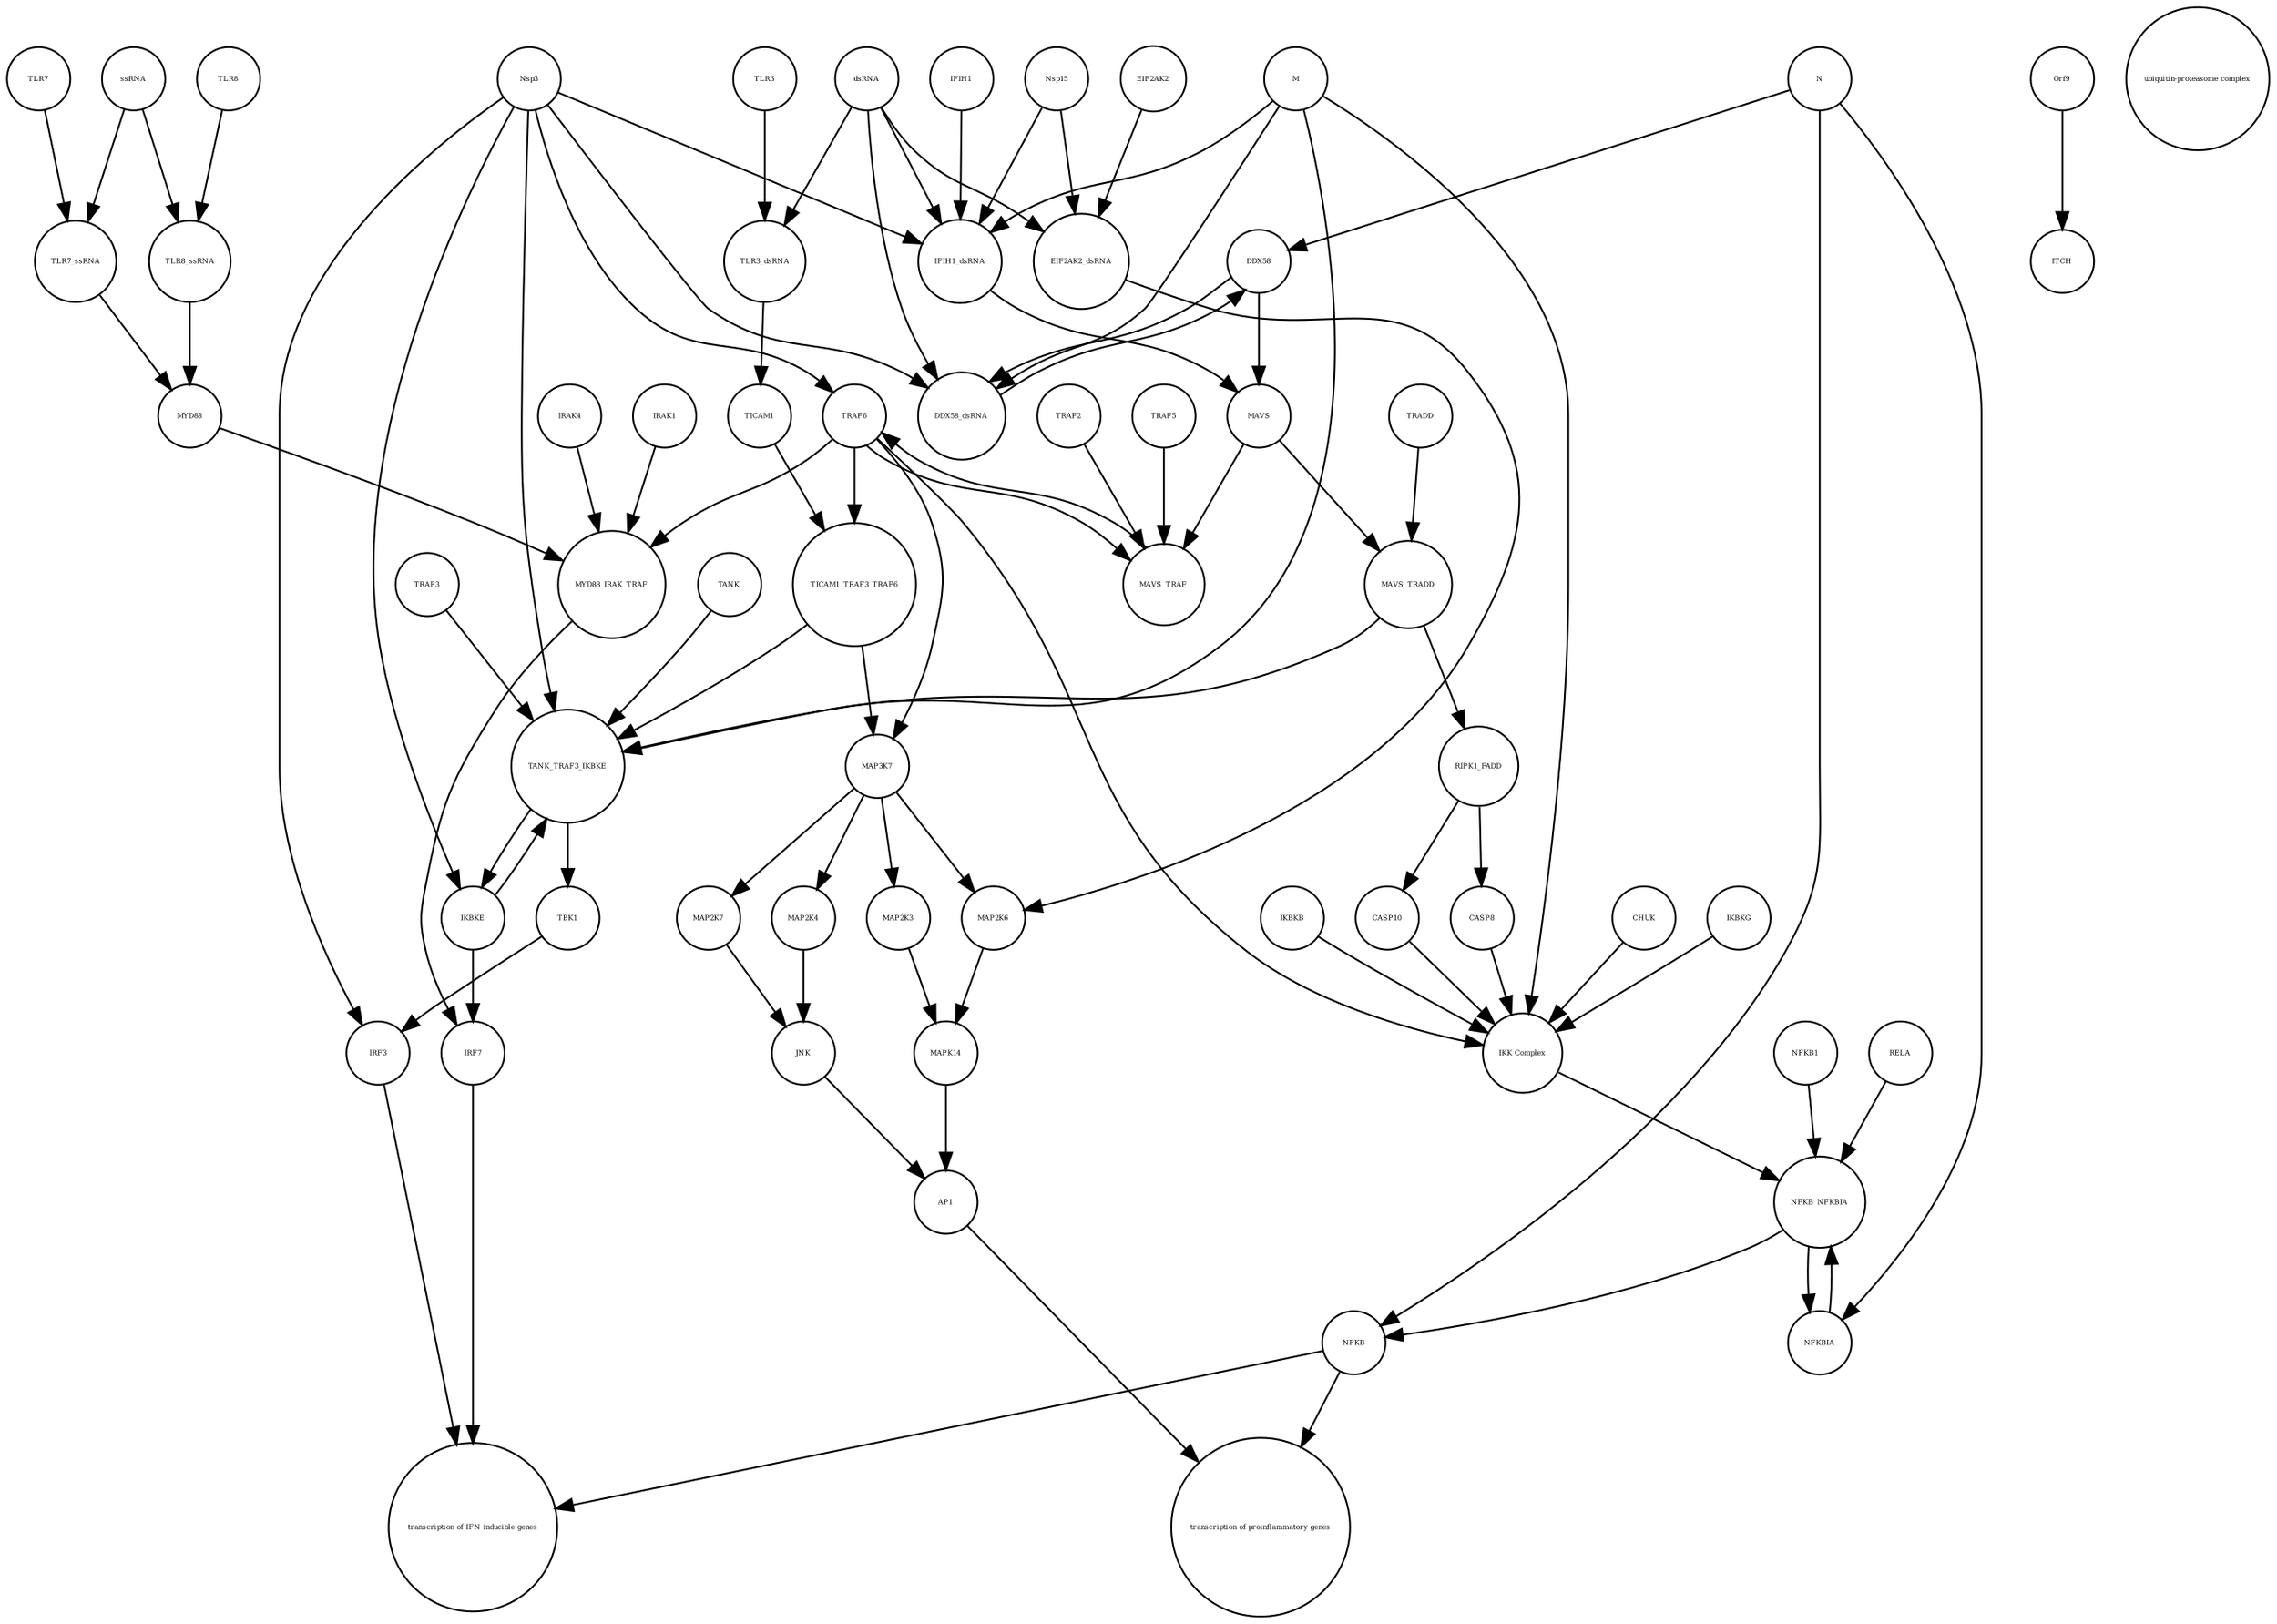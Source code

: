 strict digraph  {
TICAM1_TRAF3_TRAF6 [annotation="", bipartite=0, cls=complex, fontsize=4, label=TICAM1_TRAF3_TRAF6, shape=circle];
MAP3K7 [annotation="", bipartite=0, cls=macromolecule, fontsize=4, label=MAP3K7, shape=circle];
IRF7 [annotation=urn_miriam_hgnc_6122, bipartite=0, cls="macromolecule multimer", fontsize=4, label=IRF7, shape=circle];
"transcription of IFN inducible genes" [annotation="", bipartite=0, cls=phenotype, fontsize=4, label="transcription of IFN inducible genes", shape=circle];
AP1 [annotation="", bipartite=0, cls=complex, fontsize=4, label=AP1, shape=circle];
"transcription of proinflammatory genes" [annotation="", bipartite=0, cls=phenotype, fontsize=4, label="transcription of proinflammatory genes", shape=circle];
NFKB [annotation="", bipartite=0, cls=complex, fontsize=4, label=NFKB, shape=circle];
IRF3 [annotation=urn_miriam_hgnc_6118, bipartite=0, cls=macromolecule, fontsize=4, label=IRF3, shape=circle];
DDX58_dsRNA [annotation="", bipartite=0, cls=complex, fontsize=4, label=DDX58_dsRNA, shape=circle];
IFIH1 [annotation=urn_miriam_hgnc_18873, bipartite=0, cls=macromolecule, fontsize=4, label=IFIH1, shape=circle];
MAP2K6 [annotation="", bipartite=0, cls=macromolecule, fontsize=4, label=MAP2K6, shape=circle];
IKBKB [annotation="", bipartite=0, cls=macromolecule, fontsize=4, label=IKBKB, shape=circle];
Nsp3 [annotation=urn_miriam_ncbiprotein_1802476807, bipartite=0, cls=macromolecule, fontsize=4, label=Nsp3, shape=circle];
MAVS_TRAF [annotation="", bipartite=0, cls=complex, fontsize=4, label=MAVS_TRAF, shape=circle];
MAVS [annotation=urn_miriam_hgnc_29233, bipartite=0, cls="macromolecule multimer", fontsize=4, label=MAVS, shape=circle];
TRADD [annotation=urn_miriam_hgnc_12030, bipartite=0, cls=macromolecule, fontsize=4, label=TRADD, shape=circle];
N [annotation=urn_miriam_ncbiprotein_1798174255, bipartite=0, cls=macromolecule, fontsize=4, label=N, shape=circle];
JNK [annotation="", bipartite=0, cls=complex, fontsize=4, label=JNK, shape=circle];
TANK [annotation="", bipartite=0, cls=macromolecule, fontsize=4, label=TANK, shape=circle];
EIF2AK2_dsRNA [annotation="", bipartite=0, cls=complex, fontsize=4, label=EIF2AK2_dsRNA, shape=circle];
MYD88_IRAK_TRAF [annotation="", bipartite=0, cls=complex, fontsize=4, label=MYD88_IRAK_TRAF, shape=circle];
NFKB1 [annotation="", bipartite=0, cls=macromolecule, fontsize=4, label=NFKB1, shape=circle];
dsRNA [annotation="", bipartite=0, cls="nucleic acid feature", fontsize=4, label=dsRNA, shape=circle];
ITCH [annotation="", bipartite=0, cls=macromolecule, fontsize=4, label=ITCH, shape=circle];
"ubiquitin-proteasome complex" [annotation="", bipartite=0, cls=complex, fontsize=4, label="ubiquitin-proteasome complex", shape=circle];
TRAF3 [annotation="", bipartite=0, cls=macromolecule, fontsize=4, label=TRAF3, shape=circle];
Orf9 [annotation=urn_miriam_uniprot_P59636, bipartite=0, cls=macromolecule, fontsize=4, label=Orf9, shape=circle];
RIPK1_FADD [annotation="", bipartite=0, cls=complex, fontsize=4, label=RIPK1_FADD, shape=circle];
CHUK [annotation="", bipartite=0, cls=macromolecule, fontsize=4, label=CHUK, shape=circle];
DDX58 [annotation=urn_miriam_hgnc_19102, bipartite=0, cls=macromolecule, fontsize=4, label=DDX58, shape=circle];
IFIH1_dsRNA [annotation="", bipartite=0, cls=complex, fontsize=4, label=IFIH1_dsRNA, shape=circle];
RELA [annotation="", bipartite=0, cls=macromolecule, fontsize=4, label=RELA, shape=circle];
MAP2K3 [annotation="", bipartite=0, cls=macromolecule, fontsize=4, label=MAP2K3, shape=circle];
CASP10 [annotation="", bipartite=0, cls=macromolecule, fontsize=4, label=CASP10, shape=circle];
TRAF5 [annotation=urn_miriam_hgnc_12035, bipartite=0, cls=macromolecule, fontsize=4, label=TRAF5, shape=circle];
NFKBIA [annotation=urn_miriam_hgnc_7797, bipartite=0, cls=macromolecule, fontsize=4, label=NFKBIA, shape=circle];
TLR3 [annotation=urn_miriam_hgnc_11849, bipartite=0, cls="macromolecule multimer", fontsize=4, label=TLR3, shape=circle];
TRAF2 [annotation=urn_miriam_hgnc_12032, bipartite=0, cls=macromolecule, fontsize=4, label=TRAF2, shape=circle];
MAP2K7 [annotation="", bipartite=0, cls=macromolecule, fontsize=4, label=MAP2K7, shape=circle];
NFKB_NFKBIA [annotation="", bipartite=0, cls=complex, fontsize=4, label=NFKB_NFKBIA, shape=circle];
TBK1 [annotation="", bipartite=0, cls=macromolecule, fontsize=4, label=TBK1, shape=circle];
TLR8 [annotation=urn_miriam_hgnc_15632, bipartite=0, cls=macromolecule, fontsize=4, label=TLR8, shape=circle];
IKBKE [annotation=urn_miriam_hgnc_14552, bipartite=0, cls=macromolecule, fontsize=4, label=IKBKE, shape=circle];
IKBKG [annotation="", bipartite=0, cls=macromolecule, fontsize=4, label=IKBKG, shape=circle];
CASP8 [annotation="", bipartite=0, cls=macromolecule, fontsize=4, label=CASP8, shape=circle];
TLR7 [annotation=urn_miriam_hgnc_15631, bipartite=0, cls=macromolecule, fontsize=4, label=TLR7, shape=circle];
TICAM1 [annotation=urn_miriam_hgnc_18348, bipartite=0, cls=macromolecule, fontsize=4, label=TICAM1, shape=circle];
ssRNA [annotation="", bipartite=0, cls="nucleic acid feature", fontsize=4, label=ssRNA, shape=circle];
TANK_TRAF3_IKBKE [annotation="", bipartite=0, cls=complex, fontsize=4, label=TANK_TRAF3_IKBKE, shape=circle];
EIF2AK2 [annotation=urn_miriam_hgnc_9437, bipartite=0, cls=macromolecule, fontsize=4, label=EIF2AK2, shape=circle];
Nsp15 [annotation=urn_miriam_ncbiprotein_1802476818, bipartite=0, cls=macromolecule, fontsize=4, label=Nsp15, shape=circle];
TLR7_ssRNA [annotation="", bipartite=0, cls=complex, fontsize=4, label=TLR7_ssRNA, shape=circle];
M [annotation=urn_miriam_ncbiprotein_1796318601, bipartite=0, cls=macromolecule, fontsize=4, label=M, shape=circle];
IRAK1 [annotation=urn_miriam_hgnc_6112, bipartite=0, cls=macromolecule, fontsize=4, label=IRAK1, shape=circle];
MAPK14 [annotation="", bipartite=0, cls=macromolecule, fontsize=4, label=MAPK14, shape=circle];
MAP2K4 [annotation="", bipartite=0, cls=macromolecule, fontsize=4, label=MAP2K4, shape=circle];
"IKK Complex" [annotation="", bipartite=0, cls=complex, fontsize=4, label="IKK Complex", shape=circle];
TLR8_ssRNA [annotation="", bipartite=0, cls=complex, fontsize=4, label=TLR8_ssRNA, shape=circle];
TRAF6 [annotation=urn_miriam_hgnc_12036, bipartite=0, cls=macromolecule, fontsize=4, label=TRAF6, shape=circle];
MYD88 [annotation="", bipartite=0, cls=macromolecule, fontsize=4, label=MYD88, shape=circle];
MAVS_TRADD [annotation="", bipartite=0, cls=complex, fontsize=4, label=MAVS_TRADD, shape=circle];
TLR3_dsRNA [annotation="", bipartite=0, cls=complex, fontsize=4, label=TLR3_dsRNA, shape=circle];
IRAK4 [annotation=urn_miriam_hgnc_17967, bipartite=0, cls=macromolecule, fontsize=4, label=IRAK4, shape=circle];
TICAM1_TRAF3_TRAF6 -> MAP3K7  [annotation="", interaction_type=stimulation];
TICAM1_TRAF3_TRAF6 -> TANK_TRAF3_IKBKE  [annotation="urn_miriam_pubmed_19380580|urn_miriam_pubmed_19366914|urn_miriam_taxonomy_694009", interaction_type=stimulation];
MAP3K7 -> MAP2K4  [annotation=urn_miriam_pubmed_19366914, interaction_type=catalysis];
MAP3K7 -> MAP2K7  [annotation=urn_miriam_pubmed_19366914, interaction_type=catalysis];
MAP3K7 -> MAP2K3  [annotation=urn_miriam_pubmed_19366914, interaction_type=catalysis];
MAP3K7 -> MAP2K6  [annotation=urn_miriam_pubmed_19366914, interaction_type=catalysis];
IRF7 -> "transcription of IFN inducible genes"  [annotation="", interaction_type=stimulation];
AP1 -> "transcription of proinflammatory genes"  [annotation="", interaction_type=stimulation];
NFKB -> "transcription of proinflammatory genes"  [annotation="", interaction_type=stimulation];
NFKB -> "transcription of IFN inducible genes"  [annotation="", interaction_type=stimulation];
IRF3 -> "transcription of IFN inducible genes"  [annotation="", interaction_type=stimulation];
DDX58_dsRNA -> DDX58  [annotation="urn_miriam_pubmed_25581309|urn_miriam_pubmed_28148787|urn_miriam_taxonomy_694009", interaction_type=catalysis];
IFIH1 -> IFIH1_dsRNA  [annotation="", interaction_type=production];
MAP2K6 -> MAPK14  [annotation=urn_miriam_pubmed_19366914, interaction_type=catalysis];
IKBKB -> "IKK Complex"  [annotation="", interaction_type=production];
Nsp3 -> IRF3  [annotation="urn_miriam_pubmed_17761676|urn_miriam_pubmed_31226023|urn_miriam_taxonomy_694009", interaction_type=inhibition];
Nsp3 -> TRAF6  [annotation="urn_miriam_pubmed_27164085|urn_miriam_taxonomy_694009", interaction_type=catalysis];
Nsp3 -> IKBKE  [annotation="urn_miriam_pubmed_20303872|urn_miriam_pubmed_31226023|urn_miriam_taxonomy_694009", interaction_type=inhibition];
Nsp3 -> DDX58_dsRNA  [annotation="urn_miriam_pubmed_20303872|urn_miriam_pubmed_19380580|urn_miriam_pubmed_31226023|urn_miriam_taxonomy_694009", interaction_type=inhibition];
Nsp3 -> IFIH1_dsRNA  [annotation="urn_miriam_pubmed_28484023|urn_miriam_pubmed_19380580|urn_miriam_pubmed_31226023|urn_miriam_taxonomy_694009", interaction_type=inhibition];
Nsp3 -> TANK_TRAF3_IKBKE  [annotation="urn_miriam_pubmed_19366914|urn_miriam_pubmed_27164085|urn_miriam_pubmed_19380580|urn_miriam_taxonomy_694009", interaction_type=inhibition];
MAVS_TRAF -> TRAF6  [annotation=urn_miriam_pubmed_19366914, interaction_type=catalysis];
MAVS -> MAVS_TRADD  [annotation="", interaction_type=production];
MAVS -> MAVS_TRAF  [annotation="", interaction_type=production];
TRADD -> MAVS_TRADD  [annotation="", interaction_type=production];
N -> NFKBIA  [annotation="urn_miriam_pubmed_16143815|urn_miriam_taxonomy_694009", interaction_type=stimulation];
N -> NFKB  [annotation="urn_miriam_pubmed_16143815|urn_miriam_taxonomy_694009", interaction_type=stimulation];
N -> DDX58  [annotation="urn_miriam_pubmed_25581309|urn_miriam_pubmed_28148787|urn_miriam_taxonomy_694009", interaction_type=inhibition];
JNK -> AP1  [annotation=urn_miriam_pubmed_19366914, interaction_type=stimulation];
TANK -> TANK_TRAF3_IKBKE  [annotation="", interaction_type=production];
EIF2AK2_dsRNA -> MAP2K6  [annotation=urn_miriam_pubmed_19366914, interaction_type=stimulation];
MYD88_IRAK_TRAF -> IRF7  [annotation=urn_miriam_pubmed_20303872, interaction_type=catalysis];
NFKB1 -> NFKB_NFKBIA  [annotation="", interaction_type=production];
dsRNA -> DDX58_dsRNA  [annotation="", interaction_type=production];
dsRNA -> IFIH1_dsRNA  [annotation="", interaction_type=production];
dsRNA -> EIF2AK2_dsRNA  [annotation="", interaction_type=production];
dsRNA -> TLR3_dsRNA  [annotation="", interaction_type=production];
TRAF3 -> TANK_TRAF3_IKBKE  [annotation="", interaction_type=production];
Orf9 -> ITCH  [annotation="urn_miriam_pubmed_25135833|urn_miriam_taxonomy_694009", interaction_type=stimulation];
RIPK1_FADD -> CASP8  [annotation=urn_miriam_pubmed_19366914, interaction_type=stimulation];
RIPK1_FADD -> CASP10  [annotation=urn_miriam_pubmed_20303872, interaction_type=stimulation];
CHUK -> "IKK Complex"  [annotation="", interaction_type=production];
DDX58 -> MAVS  [annotation=urn_miriam_pubmed_25581309, interaction_type=catalysis];
DDX58 -> DDX58_dsRNA  [annotation="", interaction_type=production];
IFIH1_dsRNA -> MAVS  [annotation=urn_miriam_pubmed_25581309, interaction_type=catalysis];
RELA -> NFKB_NFKBIA  [annotation="", interaction_type=production];
MAP2K3 -> MAPK14  [annotation=urn_miriam_pubmed_19366914, interaction_type=catalysis];
CASP10 -> "IKK Complex"  [annotation="urn_miriam_pubmed_19366914|urn_miriam_pubmed_20303872|urn_miriam_pubmed_17705188|urn_miriam_pubmed_694009", interaction_type=stimulation];
TRAF5 -> MAVS_TRAF  [annotation="", interaction_type=production];
NFKBIA -> NFKB_NFKBIA  [annotation="", interaction_type=production];
TLR3 -> TLR3_dsRNA  [annotation="", interaction_type=production];
TRAF2 -> MAVS_TRAF  [annotation="", interaction_type=production];
MAP2K7 -> JNK  [annotation=urn_miriam_pubmed_19366914, interaction_type=catalysis];
NFKB_NFKBIA -> NFKBIA  [annotation="", interaction_type=production];
NFKB_NFKBIA -> NFKB  [annotation="", interaction_type=production];
TBK1 -> IRF3  [annotation="urn_miriam_pubmed_17761676|urn_miriam_pubmed_31226023|urn_miriam_taxonomy_694009", interaction_type=catalysis];
TLR8 -> TLR8_ssRNA  [annotation="", interaction_type=production];
IKBKE -> TANK_TRAF3_IKBKE  [annotation="", interaction_type=production];
IKBKE -> IRF7  [annotation=urn_miriam_pubmed_20303872, interaction_type=catalysis];
IKBKG -> "IKK Complex"  [annotation="", interaction_type=production];
CASP8 -> "IKK Complex"  [annotation="urn_miriam_pubmed_19366914|urn_miriam_pubmed_20303872|urn_miriam_pubmed_17705188|urn_miriam_pubmed_694009", interaction_type=stimulation];
TLR7 -> TLR7_ssRNA  [annotation="", interaction_type=production];
TICAM1 -> TICAM1_TRAF3_TRAF6  [annotation="", interaction_type=production];
ssRNA -> TLR7_ssRNA  [annotation="", interaction_type=production];
ssRNA -> TLR8_ssRNA  [annotation="", interaction_type=production];
TANK_TRAF3_IKBKE -> TBK1  [annotation=urn_miriam_pubmed_20303872, interaction_type=stimulation];
TANK_TRAF3_IKBKE -> IKBKE  [annotation="urn_miriam_pubmed_20303872|urn_miriam_pubmed_31226023|urn_miriam_taxonomy_694009", interaction_type=stimulation];
EIF2AK2 -> EIF2AK2_dsRNA  [annotation="", interaction_type=production];
Nsp15 -> IFIH1_dsRNA  [annotation="urn_miriam_pubmed_28484023|urn_miriam_pubmed_19380580|urn_miriam_pubmed_31226023|urn_miriam_taxonomy_694009", interaction_type=inhibition];
Nsp15 -> EIF2AK2_dsRNA  [annotation="urn_miriam_pubmed_28484023|urn_miriam_pubmed_19366914|urn_miriam_taxonomy_694009", interaction_type=inhibition];
TLR7_ssRNA -> MYD88  [annotation=urn_miriam_pubmed_19366914, interaction_type=stimulation];
M -> TANK_TRAF3_IKBKE  [annotation="urn_miriam_pubmed_19366914|urn_miriam_pubmed_27164085|urn_miriam_pubmed_19380580|urn_miriam_taxonomy_694009", interaction_type=inhibition];
M -> DDX58_dsRNA  [annotation="urn_miriam_pubmed_20303872|urn_miriam_pubmed_19380580|urn_miriam_pubmed_31226023|urn_miriam_taxonomy_694009", interaction_type=inhibition];
M -> IFIH1_dsRNA  [annotation="urn_miriam_pubmed_28484023|urn_miriam_pubmed_19380580|urn_miriam_pubmed_31226023|urn_miriam_taxonomy_694009", interaction_type=inhibition];
M -> "IKK Complex"  [annotation="urn_miriam_pubmed_19366914|urn_miriam_pubmed_20303872|urn_miriam_pubmed_17705188|urn_miriam_pubmed_694009", interaction_type=inhibition];
IRAK1 -> MYD88_IRAK_TRAF  [annotation="", interaction_type=production];
MAPK14 -> AP1  [annotation=urn_miriam_pubmed_19366914, interaction_type=stimulation];
MAP2K4 -> JNK  [annotation=urn_miriam_pubmed_19366914, interaction_type=catalysis];
"IKK Complex" -> NFKB_NFKBIA  [annotation=urn_miriam_pubmed_19366914, interaction_type=catalysis];
TLR8_ssRNA -> MYD88  [annotation=urn_miriam_pubmed_19366914, interaction_type=stimulation];
TRAF6 -> MAVS_TRAF  [annotation="", interaction_type=production];
TRAF6 -> MYD88_IRAK_TRAF  [annotation="", interaction_type=production];
TRAF6 -> MAP3K7  [annotation=urn_miriam_pubmed_19366914, interaction_type=stimulation];
TRAF6 -> "IKK Complex"  [annotation="urn_miriam_pubmed_19366914|urn_miriam_pubmed_20303872|urn_miriam_pubmed_17705188|urn_miriam_pubmed_694009", interaction_type=stimulation];
TRAF6 -> TICAM1_TRAF3_TRAF6  [annotation="", interaction_type=production];
MYD88 -> MYD88_IRAK_TRAF  [annotation="", interaction_type=production];
MAVS_TRADD -> RIPK1_FADD  [annotation=urn_miriam_pubmed_19366914, interaction_type=stimulation];
MAVS_TRADD -> TANK_TRAF3_IKBKE  [annotation="urn_miriam_pubmed_19366914|urn_miriam_pubmed_27164085|urn_miriam_pubmed_19380580|urn_miriam_taxonomy_694009", interaction_type=stimulation];
TLR3_dsRNA -> TICAM1  [annotation=urn_miriam_pubmed_20303872, interaction_type=stimulation];
IRAK4 -> MYD88_IRAK_TRAF  [annotation="", interaction_type=production];
}
